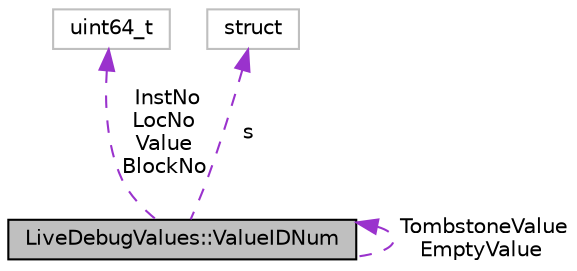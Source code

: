digraph "LiveDebugValues::ValueIDNum"
{
 // LATEX_PDF_SIZE
  bgcolor="transparent";
  edge [fontname="Helvetica",fontsize="10",labelfontname="Helvetica",labelfontsize="10"];
  node [fontname="Helvetica",fontsize="10",shape=record];
  Node1 [label="LiveDebugValues::ValueIDNum",height=0.2,width=0.4,color="black", fillcolor="grey75", style="filled", fontcolor="black",tooltip="Unique identifier for a value defined by an instruction, as a value type."];
  Node2 -> Node1 [dir="back",color="darkorchid3",fontsize="10",style="dashed",label=" InstNo\nLocNo\nValue\nBlockNo" ,fontname="Helvetica"];
  Node2 [label="uint64_t",height=0.2,width=0.4,color="grey75",tooltip=" "];
  Node3 -> Node1 [dir="back",color="darkorchid3",fontsize="10",style="dashed",label=" s" ,fontname="Helvetica"];
  Node3 [label="struct",height=0.2,width=0.4,color="grey75",tooltip=" "];
  Node1 -> Node1 [dir="back",color="darkorchid3",fontsize="10",style="dashed",label=" TombstoneValue\nEmptyValue" ,fontname="Helvetica"];
}
